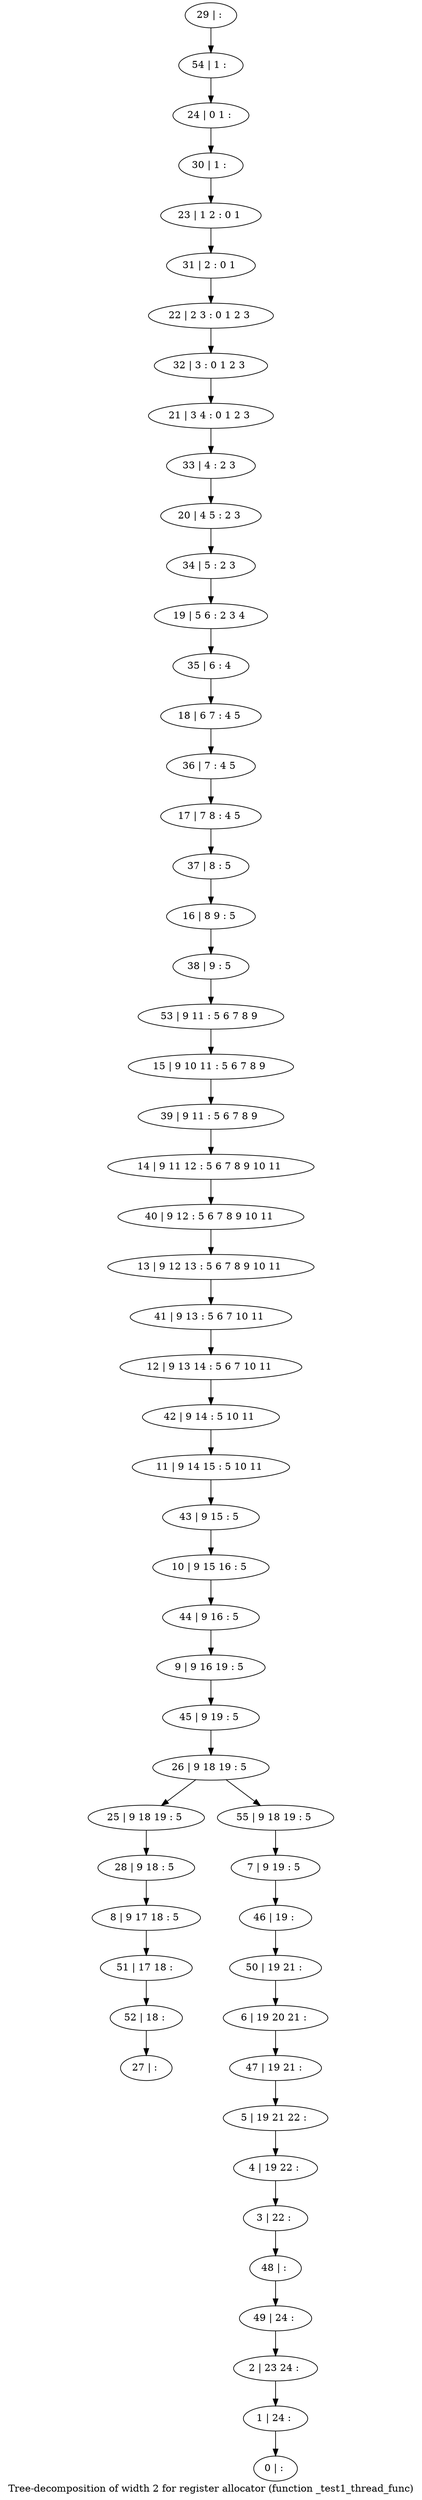 digraph G {
graph [label="Tree-decomposition of width 2 for register allocator (function _test1_thread_func)"]
0[label="0 | : "];
1[label="1 | 24 : "];
2[label="2 | 23 24 : "];
3[label="3 | 22 : "];
4[label="4 | 19 22 : "];
5[label="5 | 19 21 22 : "];
6[label="6 | 19 20 21 : "];
7[label="7 | 9 19 : 5 "];
8[label="8 | 9 17 18 : 5 "];
9[label="9 | 9 16 19 : 5 "];
10[label="10 | 9 15 16 : 5 "];
11[label="11 | 9 14 15 : 5 10 11 "];
12[label="12 | 9 13 14 : 5 6 7 10 11 "];
13[label="13 | 9 12 13 : 5 6 7 8 9 10 11 "];
14[label="14 | 9 11 12 : 5 6 7 8 9 10 11 "];
15[label="15 | 9 10 11 : 5 6 7 8 9 "];
16[label="16 | 8 9 : 5 "];
17[label="17 | 7 8 : 4 5 "];
18[label="18 | 6 7 : 4 5 "];
19[label="19 | 5 6 : 2 3 4 "];
20[label="20 | 4 5 : 2 3 "];
21[label="21 | 3 4 : 0 1 2 3 "];
22[label="22 | 2 3 : 0 1 2 3 "];
23[label="23 | 1 2 : 0 1 "];
24[label="24 | 0 1 : "];
25[label="25 | 9 18 19 : 5 "];
26[label="26 | 9 18 19 : 5 "];
27[label="27 | : "];
28[label="28 | 9 18 : 5 "];
29[label="29 | : "];
30[label="30 | 1 : "];
31[label="31 | 2 : 0 1 "];
32[label="32 | 3 : 0 1 2 3 "];
33[label="33 | 4 : 2 3 "];
34[label="34 | 5 : 2 3 "];
35[label="35 | 6 : 4 "];
36[label="36 | 7 : 4 5 "];
37[label="37 | 8 : 5 "];
38[label="38 | 9 : 5 "];
39[label="39 | 9 11 : 5 6 7 8 9 "];
40[label="40 | 9 12 : 5 6 7 8 9 10 11 "];
41[label="41 | 9 13 : 5 6 7 10 11 "];
42[label="42 | 9 14 : 5 10 11 "];
43[label="43 | 9 15 : 5 "];
44[label="44 | 9 16 : 5 "];
45[label="45 | 9 19 : 5 "];
46[label="46 | 19 : "];
47[label="47 | 19 21 : "];
48[label="48 | : "];
49[label="49 | 24 : "];
50[label="50 | 19 21 : "];
51[label="51 | 17 18 : "];
52[label="52 | 18 : "];
53[label="53 | 9 11 : 5 6 7 8 9 "];
54[label="54 | 1 : "];
55[label="55 | 9 18 19 : 5 "];
28->8 ;
25->28 ;
8->51 ;
52->27 ;
51->52 ;
29->54 ;
54->24 ;
24->30 ;
30->23 ;
23->31 ;
31->22 ;
22->32 ;
32->21 ;
21->33 ;
33->20 ;
20->34 ;
34->19 ;
19->35 ;
35->18 ;
18->36 ;
36->17 ;
17->37 ;
37->16 ;
16->38 ;
38->53 ;
53->15 ;
15->39 ;
39->14 ;
14->40 ;
40->13 ;
13->41 ;
41->12 ;
12->42 ;
42->11 ;
11->43 ;
43->10 ;
10->44 ;
44->9 ;
9->45 ;
45->26 ;
7->46 ;
46->50 ;
50->6 ;
6->47 ;
47->5 ;
5->4 ;
4->3 ;
3->48 ;
48->49 ;
49->2 ;
2->1 ;
1->0 ;
55->7 ;
26->25 ;
26->55 ;
}
